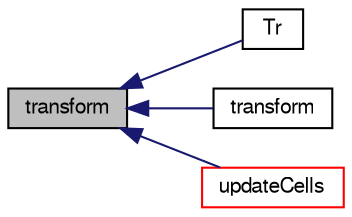 digraph "transform"
{
  bgcolor="transparent";
  edge [fontname="FreeSans",fontsize="10",labelfontname="FreeSans",labelfontsize="10"];
  node [fontname="FreeSans",fontsize="10",shape=record];
  rankdir="LR";
  Node1321 [label="transform",height=0.2,width=0.4,color="black", fillcolor="grey75", style="filled", fontcolor="black"];
  Node1321 -> Node1322 [dir="back",color="midnightblue",fontsize="10",style="solid",fontname="FreeSans"];
  Node1322 [label="Tr",height=0.2,width=0.4,color="black",URL="$a25002.html#a90c25c2bd7f0421a7a2e783b27d068fe",tooltip="Return local-to-global transformation tensor. "];
  Node1321 -> Node1323 [dir="back",color="midnightblue",fontsize="10",style="solid",fontname="FreeSans"];
  Node1323 [label="transform",height=0.2,width=0.4,color="black",URL="$a25002.html#a9238fc61b8fc08c41a1f1be6cc31b3e0",tooltip="Transform vector using transformation tensor. "];
  Node1321 -> Node1324 [dir="back",color="midnightblue",fontsize="10",style="solid",fontname="FreeSans"];
  Node1324 [label="updateCells",height=0.2,width=0.4,color="red",URL="$a25002.html#adf585f3d2f8c4e234c036801b6b41611",tooltip="Update the rotation for a list of cells. "];
}
